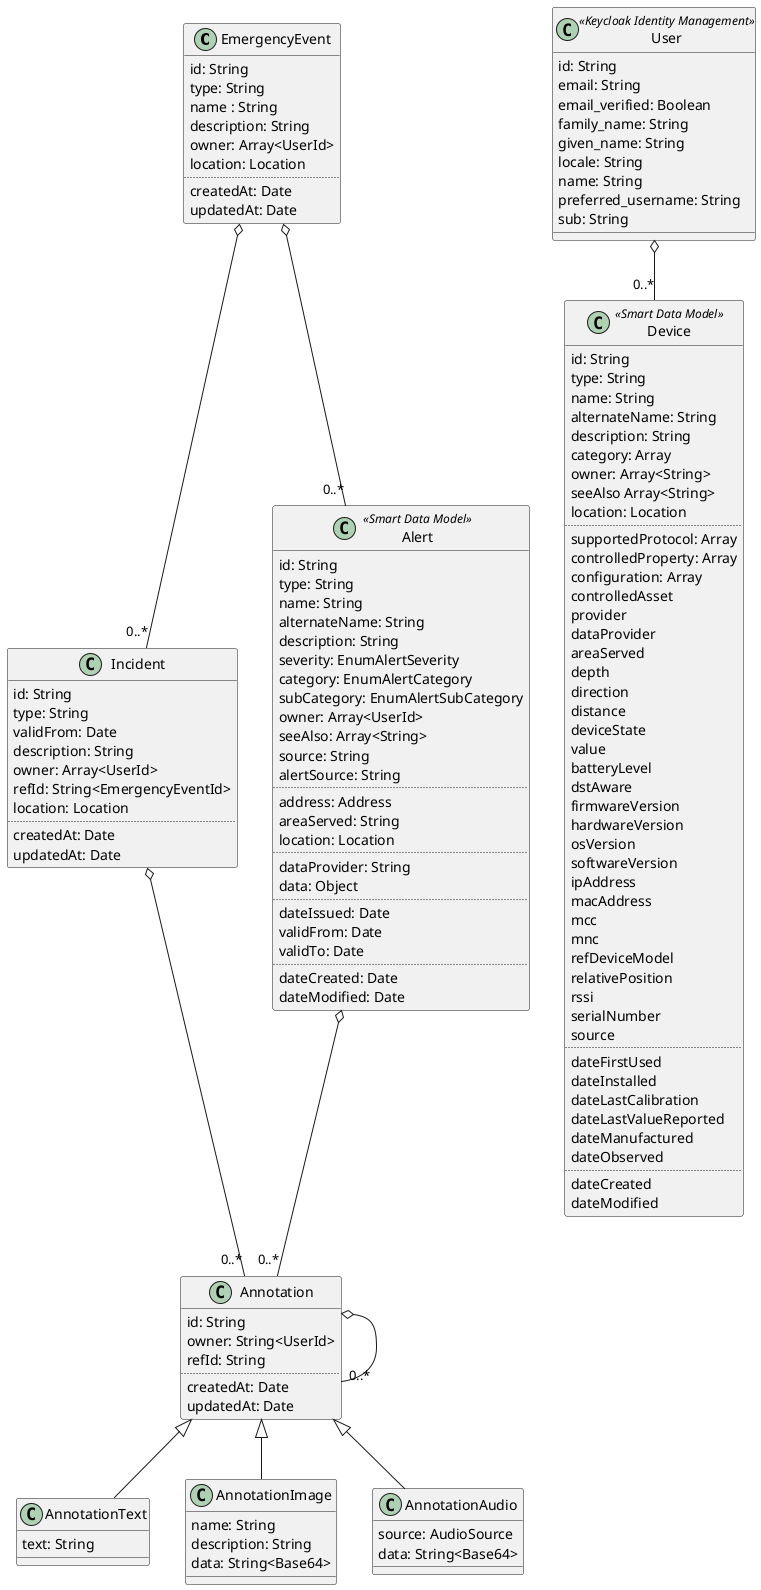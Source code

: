 @startuml
class EmergencyEvent {
    id: String
    type: String
    name : String
    description: String
    owner: Array<UserId>
    location: Location
    ..
    createdAt: Date
    updatedAt: Date
}
class Incident {
    id: String
    type: String
    validFrom: Date
    description: String
    owner: Array<UserId>
    refId: String<EmergencyEventId>
    location: Location
    ..
    createdAt: Date
    updatedAt: Date
}
class User <<Keycloak Identity Management>> {
    id: String
    email: String
    email_verified: Boolean
    family_name: String
    given_name: String
    locale: String
    name: String
    preferred_username: String
    sub: String
}
class Alert <<Smart Data Model>> {
    id: String
    type: String
    name: String
    alternateName: String
    description: String
    severity: EnumAlertSeverity
    category: EnumAlertCategory
    subCategory: EnumAlertSubCategory
    owner: Array<UserId>
    seeAlso: Array<String>
    source: String
    alertSource: String
    ..
    address: Address
    areaServed: String
    location: Location
    ..
    dataProvider: String
    data: Object
    ..
    dateIssued: Date
    validFrom: Date
    validTo: Date
    ..
    dateCreated: Date
    dateModified: Date
}
class Device <<Smart Data Model>> {
    id: String
    type: String
    name: String
    alternateName: String
    description: String
    category: Array
    owner: Array<String>
    seeAlso Array<String>
    location: Location
    ..
    supportedProtocol: Array
    controlledProperty: Array
    configuration: Array
    controlledAsset
    provider
    dataProvider
    areaServed
    depth
    direction
    distance
    deviceState
    value
    batteryLevel
    dstAware
    firmwareVersion
    hardwareVersion
    osVersion
    softwareVersion
    ipAddress
    macAddress
    mcc
    mnc
    refDeviceModel
    relativePosition
    rssi
    serialNumber
    source
    ..
    dateFirstUsed
    dateInstalled
    dateLastCalibration
    dateLastValueReported
    dateManufactured
    dateObserved
    ..
    dateCreated
    dateModified
}
class Annotation {
    id: String
    owner: String<UserId>
    refId: String
    ..
    createdAt: Date
    updatedAt: Date
}
class AnnotationText {
    text: String
}
class AnnotationImage {
    name: String
    description: String
    data: String<Base64>
}
class AnnotationAudio {
    source: AudioSource
    data: String<Base64>
}

Annotation <|-- AnnotationText
Annotation <|-- AnnotationImage
Annotation <|-- AnnotationAudio

EmergencyEvent o-- "0..*" Alert
EmergencyEvent o-- "0..*" Incident
User o-- "0..*" Device
Annotation o-- "0..*" Annotation
Incident o-- "0..*" Annotation
Alert o-- "0..*" Annotation

@enduml
